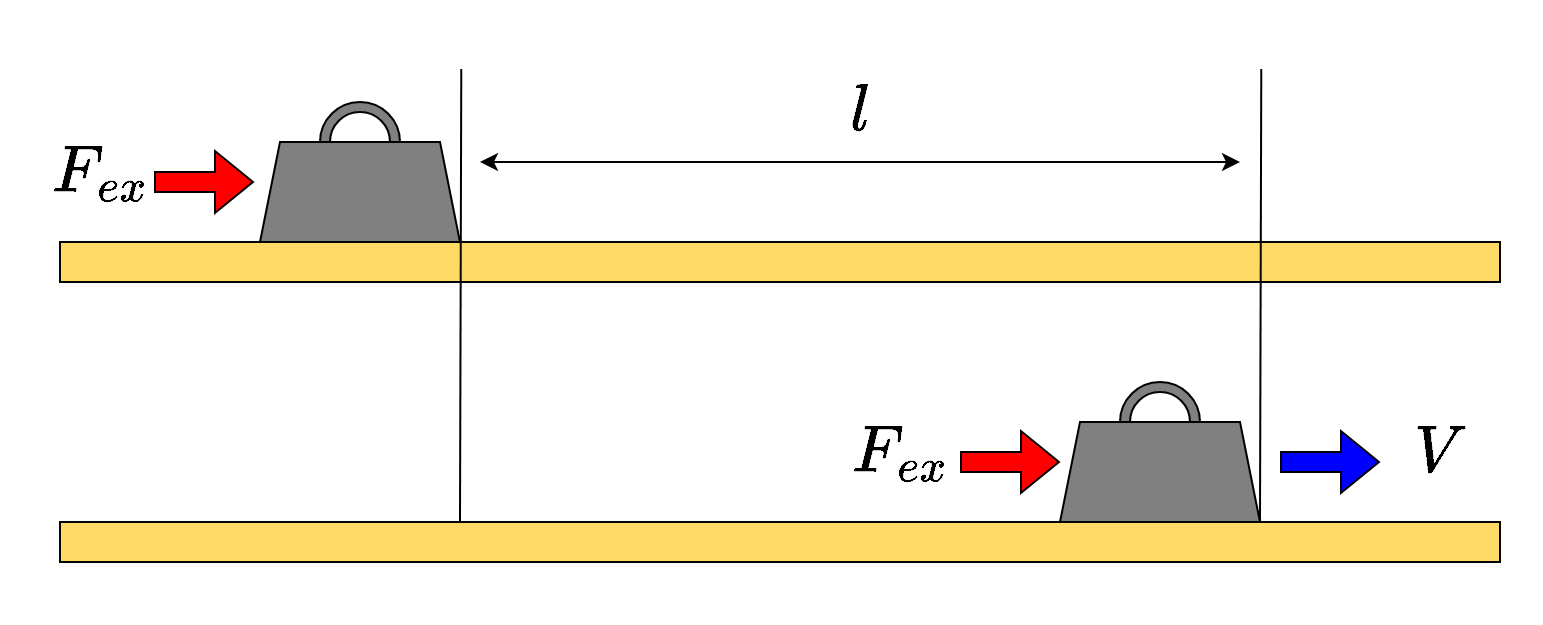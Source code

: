 <mxfile version="26.2.2">
  <diagram name="ページ1" id="BMUL9oPgAHjQ-N3-XJ9u">
    <mxGraphModel dx="2068" dy="1122" grid="1" gridSize="10" guides="1" tooltips="1" connect="1" arrows="1" fold="1" page="1" pageScale="1" pageWidth="800" pageHeight="350" math="1" shadow="0">
      <root>
        <mxCell id="0" />
        <mxCell id="1" parent="0" />
        <mxCell id="WhV0IVZUeJLeXdRGoRSI-1" value="" style="rounded=0;whiteSpace=wrap;html=1;fillColor=#FFD966;" parent="1" vertex="1">
          <mxGeometry x="40" y="140" width="720" height="20" as="geometry" />
        </mxCell>
        <mxCell id="WhV0IVZUeJLeXdRGoRSI-2" value="" style="rounded=0;whiteSpace=wrap;html=1;fillColor=#FFD966;" parent="1" vertex="1">
          <mxGeometry x="40" y="280" width="720" height="20" as="geometry" />
        </mxCell>
        <mxCell id="WhV0IVZUeJLeXdRGoRSI-6" value="" style="group" parent="1" vertex="1" connectable="0">
          <mxGeometry x="140" y="70" width="100" height="70" as="geometry" />
        </mxCell>
        <mxCell id="WhV0IVZUeJLeXdRGoRSI-4" value="" style="ellipse;whiteSpace=wrap;html=1;aspect=fixed;fillColor=#808080;" parent="WhV0IVZUeJLeXdRGoRSI-6" vertex="1">
          <mxGeometry x="30" width="40" height="40" as="geometry" />
        </mxCell>
        <mxCell id="WhV0IVZUeJLeXdRGoRSI-5" value="" style="ellipse;whiteSpace=wrap;html=1;aspect=fixed;fillColor=#FFFFFF;" parent="WhV0IVZUeJLeXdRGoRSI-6" vertex="1">
          <mxGeometry x="35" y="5" width="30" height="30" as="geometry" />
        </mxCell>
        <mxCell id="WhV0IVZUeJLeXdRGoRSI-3" value="" style="shape=trapezoid;perimeter=trapezoidPerimeter;whiteSpace=wrap;html=1;fixedSize=1;size=10;fillColor=#808080;" parent="WhV0IVZUeJLeXdRGoRSI-6" vertex="1">
          <mxGeometry y="20" width="100" height="50" as="geometry" />
        </mxCell>
        <mxCell id="WhV0IVZUeJLeXdRGoRSI-7" value="" style="group" parent="1" vertex="1" connectable="0">
          <mxGeometry x="540" y="210" width="100" height="70" as="geometry" />
        </mxCell>
        <mxCell id="WhV0IVZUeJLeXdRGoRSI-8" value="" style="ellipse;whiteSpace=wrap;html=1;aspect=fixed;fillColor=#808080;" parent="WhV0IVZUeJLeXdRGoRSI-7" vertex="1">
          <mxGeometry x="30" width="40" height="40" as="geometry" />
        </mxCell>
        <mxCell id="WhV0IVZUeJLeXdRGoRSI-9" value="" style="ellipse;whiteSpace=wrap;html=1;aspect=fixed;fillColor=#FFFFFF;" parent="WhV0IVZUeJLeXdRGoRSI-7" vertex="1">
          <mxGeometry x="35" y="5" width="30" height="30" as="geometry" />
        </mxCell>
        <mxCell id="WhV0IVZUeJLeXdRGoRSI-10" value="" style="shape=trapezoid;perimeter=trapezoidPerimeter;whiteSpace=wrap;html=1;fixedSize=1;size=10;fillColor=#808080;" parent="WhV0IVZUeJLeXdRGoRSI-7" vertex="1">
          <mxGeometry y="20" width="100" height="50" as="geometry" />
        </mxCell>
        <mxCell id="WhV0IVZUeJLeXdRGoRSI-16" value="" style="endArrow=none;html=1;rounded=0;" parent="WhV0IVZUeJLeXdRGoRSI-7" edge="1">
          <mxGeometry width="50" height="50" relative="1" as="geometry">
            <mxPoint x="100" y="70" as="sourcePoint" />
            <mxPoint x="100.64" y="-156.5" as="targetPoint" />
          </mxGeometry>
        </mxCell>
        <mxCell id="WhV0IVZUeJLeXdRGoRSI-11" value="" style="shape=flexArrow;endArrow=classic;html=1;rounded=0;fillColor=#FF0000;" parent="1" edge="1">
          <mxGeometry width="50" height="50" relative="1" as="geometry">
            <mxPoint x="87" y="110" as="sourcePoint" />
            <mxPoint x="137" y="110" as="targetPoint" />
          </mxGeometry>
        </mxCell>
        <mxCell id="WhV0IVZUeJLeXdRGoRSI-13" value="" style="shape=flexArrow;endArrow=classic;html=1;rounded=0;fillColor=#FF0000;" parent="1" edge="1">
          <mxGeometry width="50" height="50" relative="1" as="geometry">
            <mxPoint x="490" y="250" as="sourcePoint" />
            <mxPoint x="540" y="250" as="targetPoint" />
          </mxGeometry>
        </mxCell>
        <mxCell id="WhV0IVZUeJLeXdRGoRSI-14" value="" style="endArrow=none;html=1;rounded=0;" parent="1" edge="1">
          <mxGeometry width="50" height="50" relative="1" as="geometry">
            <mxPoint x="240" y="280" as="sourcePoint" />
            <mxPoint x="240.64" y="53.5" as="targetPoint" />
          </mxGeometry>
        </mxCell>
        <mxCell id="WhV0IVZUeJLeXdRGoRSI-17" value="" style="endArrow=classic;startArrow=classic;html=1;rounded=0;" parent="1" edge="1">
          <mxGeometry width="50" height="50" relative="1" as="geometry">
            <mxPoint x="250" y="100" as="sourcePoint" />
            <mxPoint x="630" y="100" as="targetPoint" />
          </mxGeometry>
        </mxCell>
        <mxCell id="WhV0IVZUeJLeXdRGoRSI-18" value="`l`" style="text;html=1;align=center;verticalAlign=middle;whiteSpace=wrap;rounded=0;fontSize=28;" parent="1" vertex="1">
          <mxGeometry x="410" y="60" width="60" height="30" as="geometry" />
        </mxCell>
        <mxCell id="WhV0IVZUeJLeXdRGoRSI-19" value="" style="shape=flexArrow;endArrow=classic;html=1;rounded=0;fillColor=#0000FF;" parent="1" edge="1">
          <mxGeometry width="50" height="50" relative="1" as="geometry">
            <mxPoint x="650" y="250" as="sourcePoint" />
            <mxPoint x="700" y="250" as="targetPoint" />
          </mxGeometry>
        </mxCell>
        <mxCell id="WhV0IVZUeJLeXdRGoRSI-20" value="`F_{ex}`" style="text;html=1;align=center;verticalAlign=middle;whiteSpace=wrap;rounded=0;fontSize=28;" parent="1" vertex="1">
          <mxGeometry x="30" y="90" width="60" height="30" as="geometry" />
        </mxCell>
        <mxCell id="WhV0IVZUeJLeXdRGoRSI-22" value="`V`" style="text;html=1;align=center;verticalAlign=middle;whiteSpace=wrap;rounded=0;fontSize=28;" parent="1" vertex="1">
          <mxGeometry x="700" y="230" width="60" height="30" as="geometry" />
        </mxCell>
        <mxCell id="WhV0IVZUeJLeXdRGoRSI-23" value="`F_{ex}`" style="text;html=1;align=center;verticalAlign=middle;whiteSpace=wrap;rounded=0;fontSize=28;" parent="1" vertex="1">
          <mxGeometry x="430" y="230" width="60" height="30" as="geometry" />
        </mxCell>
        <mxCell id="QlK1zAwva1LDETsav08y-1" value="" style="rounded=0;whiteSpace=wrap;html=1;fillColor=none;strokeColor=#FFFFFF;" parent="1" vertex="1">
          <mxGeometry x="20" y="20" width="760" height="310" as="geometry" />
        </mxCell>
      </root>
    </mxGraphModel>
  </diagram>
</mxfile>
